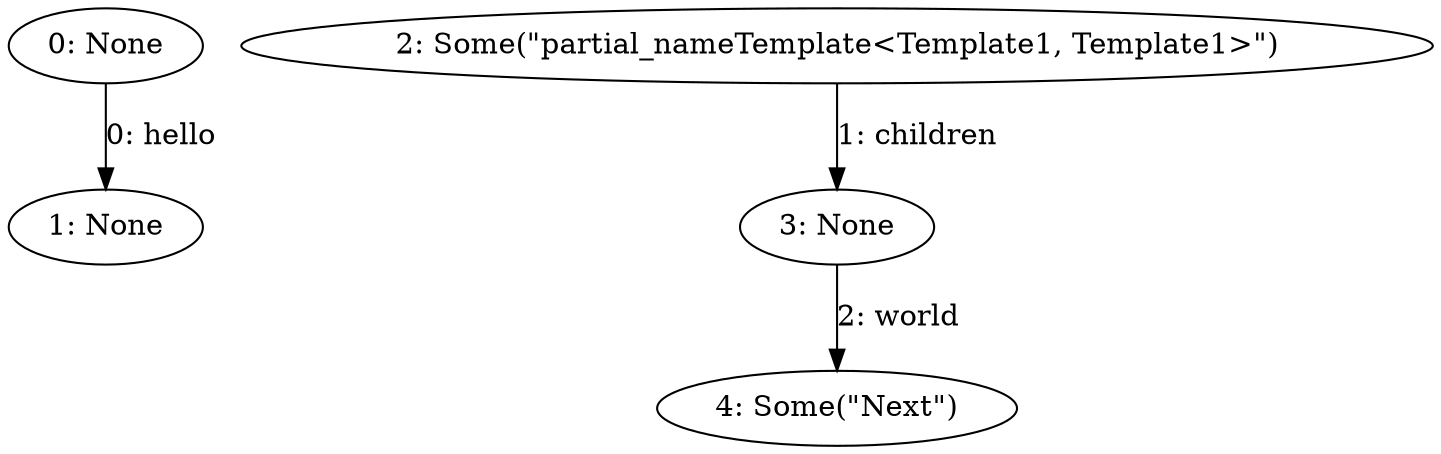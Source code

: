 digraph {
    0 [ label = "0: None" ]
    1 [ label = "1: None" ]
    2 [ label = "2: Some(\"partial_nameTemplate<Template1, Template1>\")" ]
    3 [ label = "3: None" ]
    4 [ label = "4: Some(\"Next\")" ]
    0 -> 1 [ label = "0: hello" ]
    2 -> 3 [ label = "1: children" ]
    3 -> 4 [ label = "2: world" ]
}
